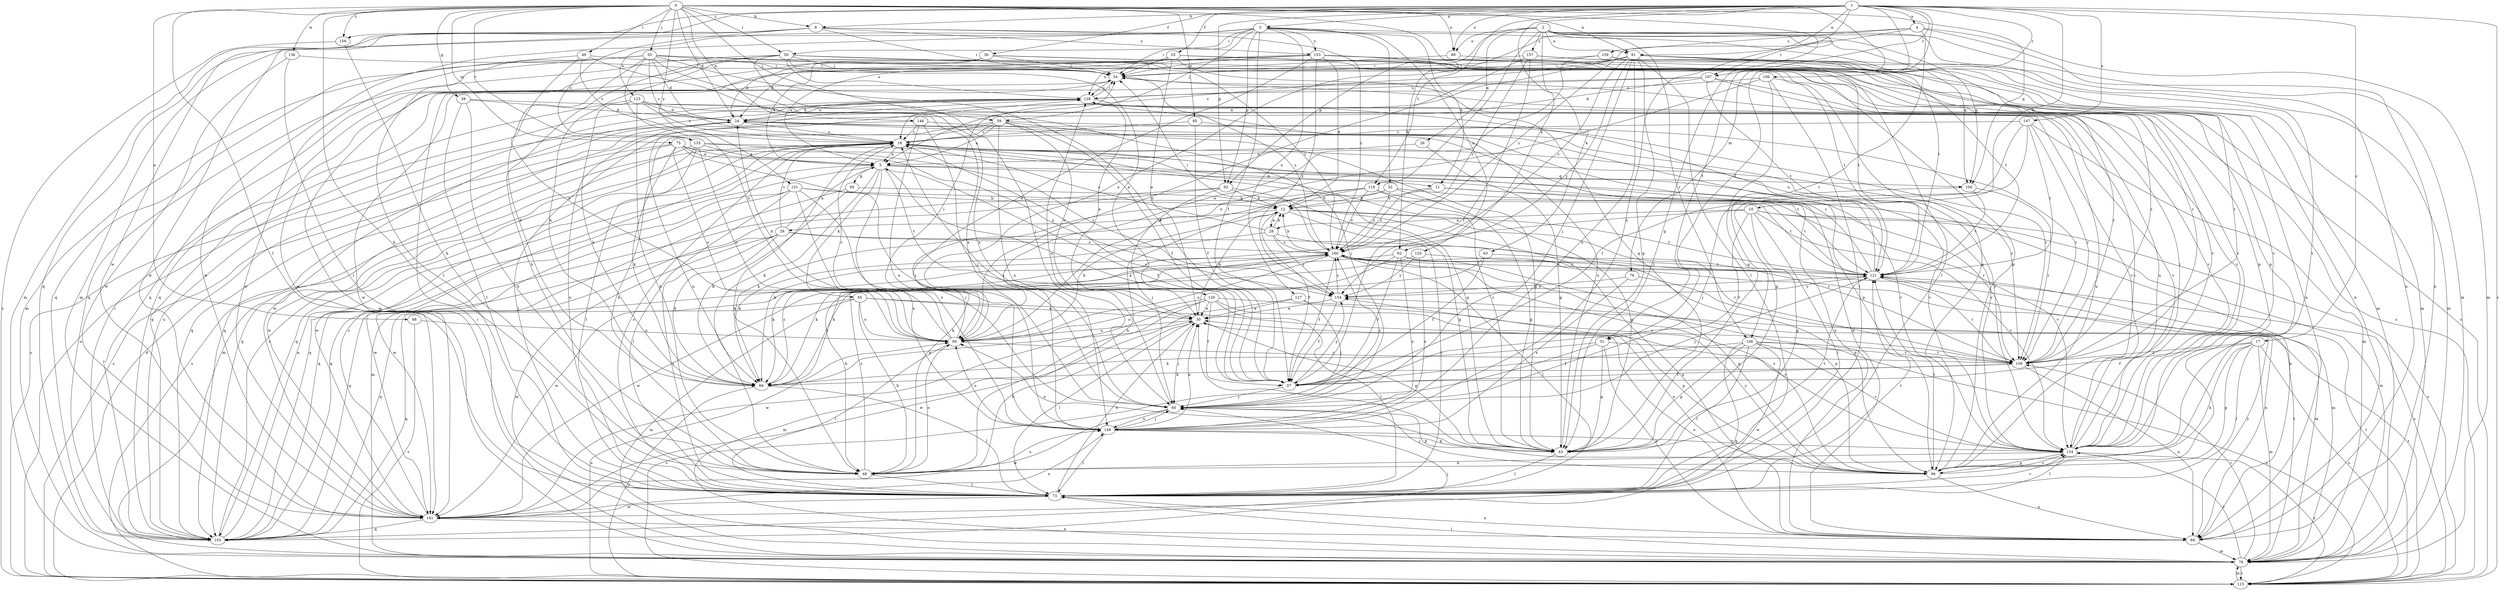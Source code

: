 strict digraph  {
0;
1;
2;
3;
4;
5;
9;
10;
11;
12;
17;
18;
24;
26;
28;
29;
30;
31;
33;
36;
37;
38;
43;
48;
49;
50;
52;
54;
55;
59;
60;
62;
63;
65;
66;
73;
75;
76;
78;
81;
84;
85;
88;
89;
90;
93;
95;
96;
100;
103;
106;
107;
108;
109;
115;
119;
120;
121;
123;
125;
127;
128;
133;
134;
136;
141;
146;
147;
148;
151;
153;
154;
156;
157;
159;
160;
0 -> 9  [label=b];
0 -> 24  [label=d];
0 -> 31  [label=f];
0 -> 38  [label=g];
0 -> 43  [label=g];
0 -> 48  [label=h];
0 -> 49  [label=i];
0 -> 50  [label=i];
0 -> 55  [label=j];
0 -> 59  [label=j];
0 -> 62  [label=k];
0 -> 73  [label=l];
0 -> 75  [label=m];
0 -> 81  [label=n];
0 -> 85  [label=o];
0 -> 88  [label=o];
0 -> 89  [label=o];
0 -> 100  [label=q];
0 -> 133  [label=v];
0 -> 136  [label=w];
0 -> 146  [label=x];
0 -> 151  [label=y];
0 -> 156  [label=z];
1 -> 3  [label=a];
1 -> 4  [label=a];
1 -> 9  [label=b];
1 -> 10  [label=b];
1 -> 17  [label=c];
1 -> 31  [label=f];
1 -> 33  [label=f];
1 -> 36  [label=f];
1 -> 62  [label=k];
1 -> 76  [label=m];
1 -> 81  [label=n];
1 -> 89  [label=o];
1 -> 93  [label=p];
1 -> 106  [label=r];
1 -> 107  [label=r];
1 -> 115  [label=s];
1 -> 119  [label=t];
1 -> 141  [label=w];
1 -> 147  [label=x];
1 -> 148  [label=x];
1 -> 156  [label=z];
2 -> 26  [label=e];
2 -> 63  [label=k];
2 -> 78  [label=m];
2 -> 81  [label=n];
2 -> 84  [label=n];
2 -> 89  [label=o];
2 -> 93  [label=p];
2 -> 100  [label=q];
2 -> 107  [label=r];
2 -> 108  [label=r];
2 -> 119  [label=t];
2 -> 157  [label=z];
3 -> 11  [label=b];
3 -> 37  [label=f];
3 -> 50  [label=i];
3 -> 52  [label=i];
3 -> 54  [label=i];
3 -> 59  [label=j];
3 -> 78  [label=m];
3 -> 93  [label=p];
3 -> 100  [label=q];
3 -> 123  [label=u];
3 -> 125  [label=u];
3 -> 127  [label=u];
3 -> 141  [label=w];
3 -> 153  [label=y];
4 -> 78  [label=m];
4 -> 84  [label=n];
4 -> 90  [label=o];
4 -> 108  [label=r];
4 -> 159  [label=z];
4 -> 160  [label=z];
5 -> 11  [label=b];
5 -> 37  [label=f];
5 -> 65  [label=k];
5 -> 66  [label=k];
5 -> 95  [label=p];
5 -> 100  [label=q];
5 -> 103  [label=q];
5 -> 120  [label=t];
5 -> 148  [label=x];
9 -> 54  [label=i];
9 -> 78  [label=m];
9 -> 103  [label=q];
9 -> 121  [label=t];
9 -> 133  [label=v];
9 -> 141  [label=w];
9 -> 153  [label=y];
9 -> 160  [label=z];
10 -> 28  [label=e];
10 -> 37  [label=f];
10 -> 43  [label=g];
10 -> 66  [label=k];
10 -> 73  [label=l];
10 -> 78  [label=m];
10 -> 115  [label=s];
10 -> 134  [label=v];
11 -> 12  [label=b];
11 -> 84  [label=n];
11 -> 109  [label=r];
11 -> 160  [label=z];
12 -> 28  [label=e];
12 -> 29  [label=e];
12 -> 37  [label=f];
12 -> 73  [label=l];
12 -> 84  [label=n];
12 -> 109  [label=r];
12 -> 121  [label=t];
17 -> 37  [label=f];
17 -> 48  [label=h];
17 -> 73  [label=l];
17 -> 78  [label=m];
17 -> 96  [label=p];
17 -> 109  [label=r];
17 -> 115  [label=s];
18 -> 5  [label=a];
18 -> 43  [label=g];
18 -> 48  [label=h];
18 -> 103  [label=q];
18 -> 109  [label=r];
18 -> 115  [label=s];
18 -> 121  [label=t];
18 -> 134  [label=v];
18 -> 141  [label=w];
24 -> 18  [label=c];
24 -> 84  [label=n];
24 -> 103  [label=q];
24 -> 109  [label=r];
24 -> 115  [label=s];
24 -> 128  [label=u];
26 -> 5  [label=a];
26 -> 43  [label=g];
28 -> 12  [label=b];
28 -> 18  [label=c];
28 -> 66  [label=k];
28 -> 96  [label=p];
28 -> 154  [label=y];
28 -> 160  [label=z];
29 -> 5  [label=a];
29 -> 18  [label=c];
29 -> 66  [label=k];
29 -> 73  [label=l];
29 -> 78  [label=m];
29 -> 103  [label=q];
29 -> 109  [label=r];
29 -> 160  [label=z];
30 -> 12  [label=b];
30 -> 43  [label=g];
30 -> 48  [label=h];
30 -> 60  [label=j];
30 -> 73  [label=l];
30 -> 90  [label=o];
31 -> 43  [label=g];
31 -> 66  [label=k];
31 -> 84  [label=n];
31 -> 109  [label=r];
31 -> 115  [label=s];
33 -> 5  [label=a];
33 -> 24  [label=d];
33 -> 30  [label=e];
33 -> 43  [label=g];
33 -> 54  [label=i];
33 -> 96  [label=p];
33 -> 103  [label=q];
33 -> 115  [label=s];
36 -> 5  [label=a];
36 -> 24  [label=d];
36 -> 54  [label=i];
36 -> 103  [label=q];
36 -> 109  [label=r];
36 -> 115  [label=s];
36 -> 134  [label=v];
37 -> 5  [label=a];
37 -> 18  [label=c];
37 -> 60  [label=j];
37 -> 154  [label=y];
38 -> 24  [label=d];
38 -> 48  [label=h];
38 -> 73  [label=l];
38 -> 134  [label=v];
43 -> 18  [label=c];
43 -> 30  [label=e];
43 -> 73  [label=l];
43 -> 90  [label=o];
43 -> 121  [label=t];
43 -> 128  [label=u];
48 -> 73  [label=l];
48 -> 90  [label=o];
48 -> 128  [label=u];
48 -> 148  [label=x];
48 -> 160  [label=z];
49 -> 18  [label=c];
49 -> 54  [label=i];
49 -> 90  [label=o];
49 -> 103  [label=q];
49 -> 148  [label=x];
50 -> 30  [label=e];
50 -> 48  [label=h];
50 -> 54  [label=i];
50 -> 60  [label=j];
50 -> 66  [label=k];
50 -> 96  [label=p];
50 -> 103  [label=q];
50 -> 128  [label=u];
50 -> 160  [label=z];
52 -> 12  [label=b];
52 -> 43  [label=g];
52 -> 48  [label=h];
52 -> 134  [label=v];
52 -> 160  [label=z];
54 -> 128  [label=u];
54 -> 160  [label=z];
55 -> 18  [label=c];
55 -> 24  [label=d];
55 -> 37  [label=f];
55 -> 54  [label=i];
55 -> 66  [label=k];
55 -> 73  [label=l];
55 -> 78  [label=m];
55 -> 90  [label=o];
55 -> 96  [label=p];
55 -> 109  [label=r];
55 -> 121  [label=t];
55 -> 141  [label=w];
55 -> 148  [label=x];
59 -> 5  [label=a];
59 -> 18  [label=c];
59 -> 30  [label=e];
59 -> 37  [label=f];
59 -> 43  [label=g];
59 -> 48  [label=h];
59 -> 73  [label=l];
59 -> 109  [label=r];
59 -> 148  [label=x];
60 -> 18  [label=c];
60 -> 96  [label=p];
60 -> 128  [label=u];
60 -> 141  [label=w];
60 -> 148  [label=x];
60 -> 160  [label=z];
62 -> 37  [label=f];
62 -> 66  [label=k];
62 -> 96  [label=p];
62 -> 121  [label=t];
62 -> 141  [label=w];
62 -> 148  [label=x];
63 -> 37  [label=f];
63 -> 66  [label=k];
63 -> 121  [label=t];
65 -> 30  [label=e];
65 -> 48  [label=h];
65 -> 78  [label=m];
65 -> 90  [label=o];
65 -> 103  [label=q];
65 -> 134  [label=v];
66 -> 30  [label=e];
66 -> 73  [label=l];
66 -> 115  [label=s];
66 -> 121  [label=t];
66 -> 160  [label=z];
73 -> 18  [label=c];
73 -> 30  [label=e];
73 -> 84  [label=n];
73 -> 121  [label=t];
73 -> 128  [label=u];
73 -> 134  [label=v];
73 -> 141  [label=w];
75 -> 5  [label=a];
75 -> 60  [label=j];
75 -> 66  [label=k];
75 -> 78  [label=m];
75 -> 90  [label=o];
75 -> 115  [label=s];
75 -> 134  [label=v];
75 -> 154  [label=y];
76 -> 84  [label=n];
76 -> 148  [label=x];
76 -> 154  [label=y];
78 -> 54  [label=i];
78 -> 73  [label=l];
78 -> 109  [label=r];
78 -> 115  [label=s];
78 -> 121  [label=t];
78 -> 134  [label=v];
81 -> 5  [label=a];
81 -> 18  [label=c];
81 -> 43  [label=g];
81 -> 54  [label=i];
81 -> 60  [label=j];
81 -> 73  [label=l];
81 -> 78  [label=m];
81 -> 121  [label=t];
81 -> 134  [label=v];
81 -> 148  [label=x];
81 -> 154  [label=y];
81 -> 160  [label=z];
84 -> 24  [label=d];
84 -> 30  [label=e];
84 -> 78  [label=m];
84 -> 154  [label=y];
85 -> 18  [label=c];
85 -> 37  [label=f];
85 -> 134  [label=v];
88 -> 90  [label=o];
88 -> 115  [label=s];
89 -> 134  [label=v];
89 -> 141  [label=w];
90 -> 12  [label=b];
90 -> 18  [label=c];
90 -> 24  [label=d];
90 -> 54  [label=i];
90 -> 73  [label=l];
90 -> 109  [label=r];
93 -> 12  [label=b];
93 -> 43  [label=g];
93 -> 60  [label=j];
93 -> 78  [label=m];
93 -> 103  [label=q];
95 -> 12  [label=b];
95 -> 66  [label=k];
95 -> 141  [label=w];
96 -> 30  [label=e];
96 -> 54  [label=i];
96 -> 60  [label=j];
96 -> 84  [label=n];
96 -> 121  [label=t];
96 -> 128  [label=u];
96 -> 134  [label=v];
96 -> 154  [label=y];
96 -> 160  [label=z];
100 -> 60  [label=j];
100 -> 109  [label=r];
100 -> 121  [label=t];
103 -> 5  [label=a];
103 -> 18  [label=c];
103 -> 54  [label=i];
103 -> 60  [label=j];
103 -> 128  [label=u];
106 -> 43  [label=g];
106 -> 73  [label=l];
106 -> 90  [label=o];
106 -> 128  [label=u];
106 -> 134  [label=v];
107 -> 24  [label=d];
107 -> 109  [label=r];
107 -> 121  [label=t];
107 -> 128  [label=u];
107 -> 134  [label=v];
107 -> 141  [label=w];
108 -> 37  [label=f];
108 -> 43  [label=g];
108 -> 73  [label=l];
108 -> 103  [label=q];
108 -> 109  [label=r];
108 -> 115  [label=s];
108 -> 134  [label=v];
108 -> 141  [label=w];
109 -> 37  [label=f];
109 -> 66  [label=k];
109 -> 84  [label=n];
115 -> 24  [label=d];
115 -> 78  [label=m];
115 -> 90  [label=o];
115 -> 121  [label=t];
115 -> 128  [label=u];
119 -> 12  [label=b];
119 -> 43  [label=g];
119 -> 48  [label=h];
119 -> 66  [label=k];
119 -> 121  [label=t];
119 -> 160  [label=z];
120 -> 30  [label=e];
120 -> 37  [label=f];
120 -> 73  [label=l];
120 -> 78  [label=m];
120 -> 90  [label=o];
120 -> 96  [label=p];
120 -> 109  [label=r];
120 -> 141  [label=w];
121 -> 18  [label=c];
121 -> 60  [label=j];
121 -> 78  [label=m];
121 -> 109  [label=r];
121 -> 128  [label=u];
121 -> 154  [label=y];
123 -> 18  [label=c];
123 -> 24  [label=d];
123 -> 48  [label=h];
123 -> 60  [label=j];
123 -> 66  [label=k];
123 -> 103  [label=q];
123 -> 134  [label=v];
125 -> 121  [label=t];
125 -> 141  [label=w];
125 -> 148  [label=x];
125 -> 154  [label=y];
127 -> 30  [label=e];
127 -> 60  [label=j];
127 -> 115  [label=s];
127 -> 141  [label=w];
128 -> 24  [label=d];
128 -> 30  [label=e];
128 -> 54  [label=i];
128 -> 141  [label=w];
133 -> 5  [label=a];
133 -> 73  [label=l];
133 -> 90  [label=o];
133 -> 103  [label=q];
133 -> 134  [label=v];
133 -> 141  [label=w];
133 -> 154  [label=y];
134 -> 48  [label=h];
134 -> 54  [label=i];
134 -> 73  [label=l];
134 -> 96  [label=p];
134 -> 115  [label=s];
134 -> 128  [label=u];
136 -> 54  [label=i];
136 -> 73  [label=l];
136 -> 141  [label=w];
141 -> 18  [label=c];
141 -> 84  [label=n];
141 -> 103  [label=q];
141 -> 148  [label=x];
146 -> 18  [label=c];
146 -> 60  [label=j];
146 -> 96  [label=p];
146 -> 103  [label=q];
146 -> 148  [label=x];
147 -> 18  [label=c];
147 -> 37  [label=f];
147 -> 43  [label=g];
147 -> 78  [label=m];
147 -> 109  [label=r];
147 -> 121  [label=t];
148 -> 30  [label=e];
148 -> 43  [label=g];
148 -> 60  [label=j];
148 -> 73  [label=l];
148 -> 90  [label=o];
148 -> 134  [label=v];
151 -> 12  [label=b];
151 -> 60  [label=j];
151 -> 73  [label=l];
151 -> 103  [label=q];
151 -> 121  [label=t];
151 -> 141  [label=w];
151 -> 148  [label=x];
153 -> 12  [label=b];
153 -> 54  [label=i];
153 -> 78  [label=m];
153 -> 84  [label=n];
153 -> 90  [label=o];
153 -> 96  [label=p];
153 -> 121  [label=t];
153 -> 128  [label=u];
153 -> 134  [label=v];
153 -> 154  [label=y];
154 -> 30  [label=e];
154 -> 37  [label=f];
154 -> 160  [label=z];
156 -> 48  [label=h];
156 -> 115  [label=s];
157 -> 37  [label=f];
157 -> 54  [label=i];
157 -> 78  [label=m];
157 -> 84  [label=n];
157 -> 90  [label=o];
157 -> 109  [label=r];
157 -> 160  [label=z];
159 -> 54  [label=i];
159 -> 73  [label=l];
159 -> 78  [label=m];
159 -> 90  [label=o];
160 -> 12  [label=b];
160 -> 37  [label=f];
160 -> 48  [label=h];
160 -> 54  [label=i];
160 -> 66  [label=k];
160 -> 73  [label=l];
160 -> 78  [label=m];
160 -> 90  [label=o];
160 -> 96  [label=p];
160 -> 103  [label=q];
160 -> 115  [label=s];
160 -> 121  [label=t];
}
